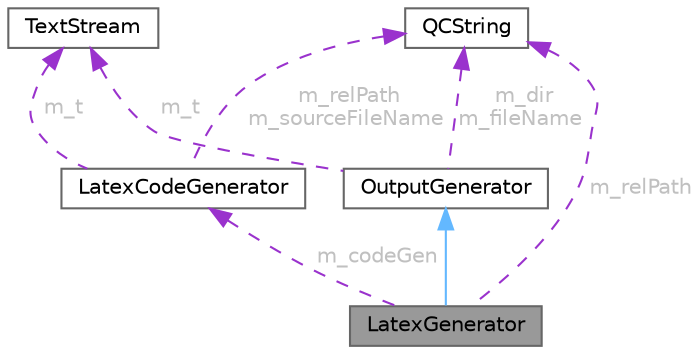 digraph "LatexGenerator"
{
 // INTERACTIVE_SVG=YES
 // LATEX_PDF_SIZE
  bgcolor="transparent";
  edge [fontname=Helvetica,fontsize=10,labelfontname=Helvetica,labelfontsize=10];
  node [fontname=Helvetica,fontsize=10,shape=box,height=0.2,width=0.4];
  Node1 [label="LatexGenerator",height=0.2,width=0.4,color="gray40", fillcolor="grey60", style="filled", fontcolor="black",tooltip="Generator for LaTeX output."];
  Node2 -> Node1 [dir="back",color="steelblue1",style="solid"];
  Node2 [label="OutputGenerator",height=0.2,width=0.4,color="gray40", fillcolor="white", style="filled",URL="$d3/d8e/class_output_generator.html",tooltip="Abstract output generator."];
  Node3 -> Node2 [dir="back",color="darkorchid3",style="dashed",label=" m_t",fontcolor="grey" ];
  Node3 [label="TextStream",height=0.2,width=0.4,color="gray40", fillcolor="white", style="filled",URL="$d3/d30/class_text_stream.html",tooltip="Text streaming class that buffers data."];
  Node4 -> Node2 [dir="back",color="darkorchid3",style="dashed",label=" m_dir\nm_fileName",fontcolor="grey" ];
  Node4 [label="QCString",height=0.2,width=0.4,color="gray40", fillcolor="white", style="filled",URL="$d9/d45/class_q_c_string.html",tooltip="This is an alternative implementation of QCString."];
  Node4 -> Node1 [dir="back",color="darkorchid3",style="dashed",label=" m_relPath",fontcolor="grey" ];
  Node5 -> Node1 [dir="back",color="darkorchid3",style="dashed",label=" m_codeGen",fontcolor="grey" ];
  Node5 [label="LatexCodeGenerator",height=0.2,width=0.4,color="gray40", fillcolor="white", style="filled",URL="$d0/d37/class_latex_code_generator.html",tooltip="Generator for LaTeX code fragments."];
  Node3 -> Node5 [dir="back",color="darkorchid3",style="dashed",label=" m_t",fontcolor="grey" ];
  Node4 -> Node5 [dir="back",color="darkorchid3",style="dashed",label=" m_relPath\nm_sourceFileName",fontcolor="grey" ];
}

